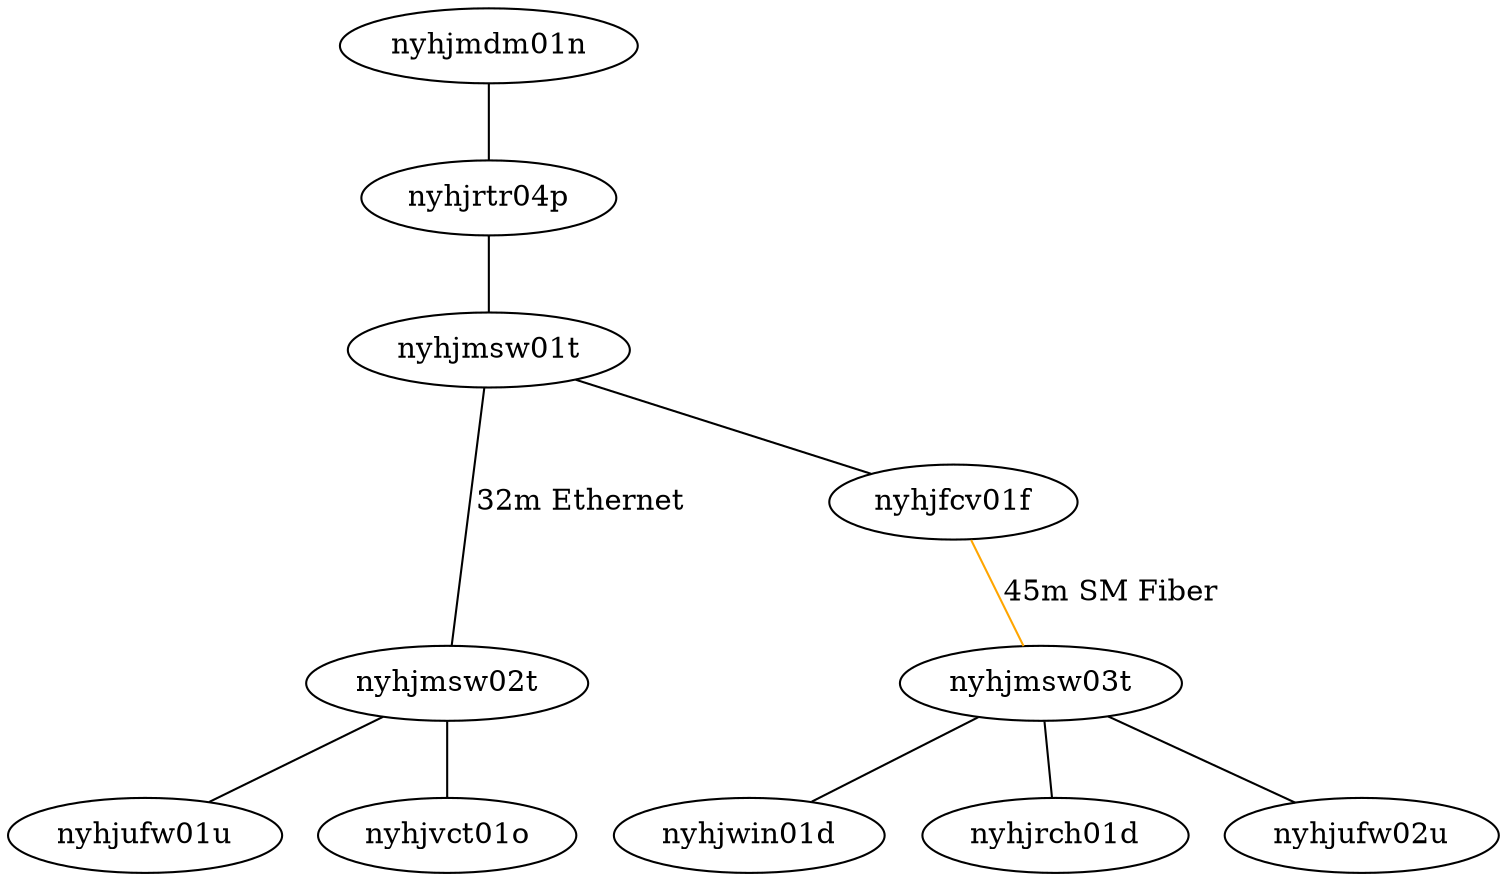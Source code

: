 graph {
    nyhjmdm01n
    nyhjrtr04p
    nyhjmsw01t
    subgraph switches {
        rank="same"
        nyhjmsw02t
        nyhjmsw03t
    }
    nyhjfcv01f
    nyhjwin01d
    nyhjrch01d
    nyhjufw01u
    nyhjufw02u
    nyhjvct01o

    nyhjmdm01n -- nyhjrtr04p
    nyhjrtr04p -- nyhjmsw01t
    nyhjmsw01t -- nyhjfcv01f
    nyhjmsw01t -- nyhjmsw02t [label="32m Ethernet"]
    nyhjfcv01f -- nyhjmsw03t [color="orange", label="45m SM Fiber"]
    nyhjmsw02t -- nyhjufw01u
    nyhjmsw02t -- nyhjvct01o
    nyhjmsw03t -- nyhjufw02u
    nyhjmsw03t -- nyhjwin01d
    nyhjmsw03t -- nyhjrch01d
}